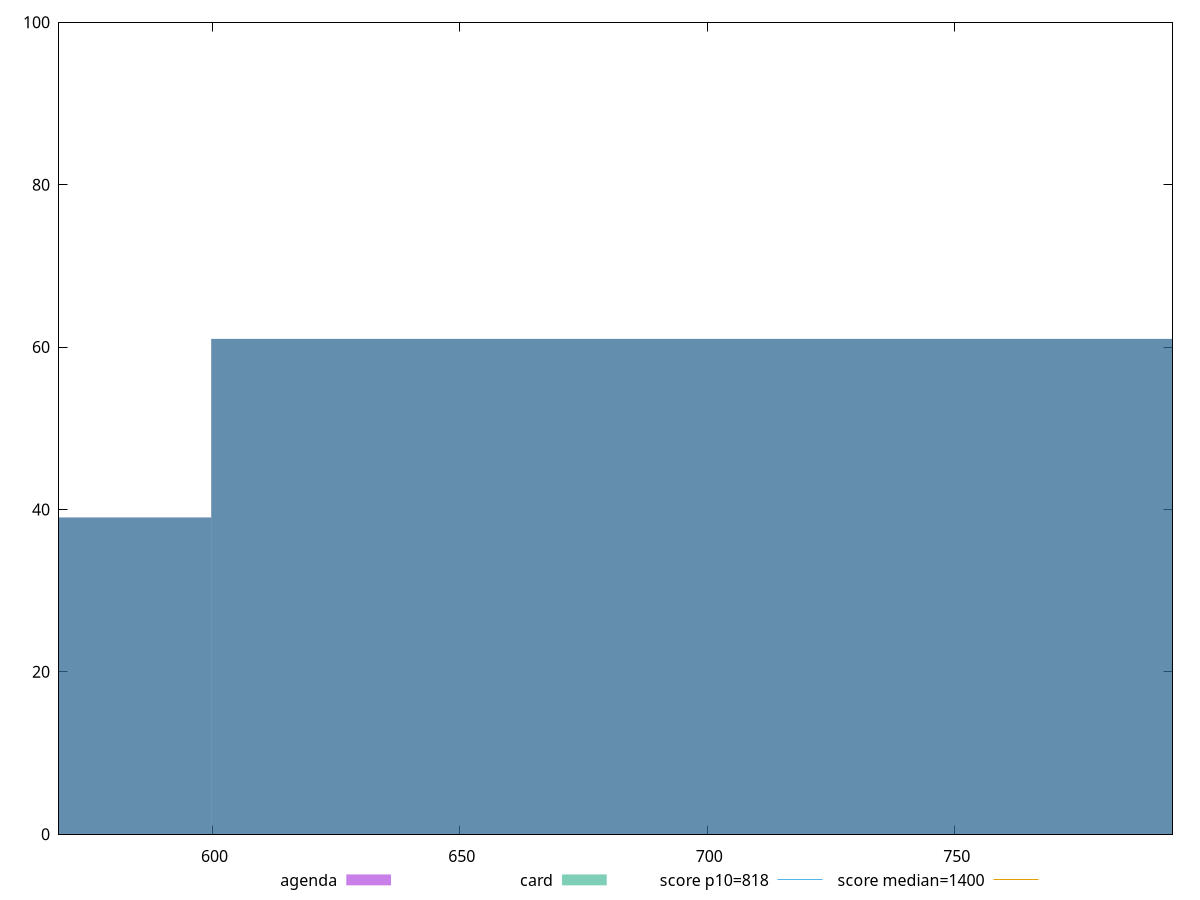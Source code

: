 reset

$agenda <<EOF
719.719411911348 61
479.81294127423195 39
EOF

$card <<EOF
479.81294127423195 39
719.719411911348 61
EOF

set key outside below
set boxwidth 239.90647063711597
set xrange [569:794]
set yrange [0:100]
set trange [0:100]
set style fill transparent solid 0.5 noborder

set parametric
set terminal svg size 640, 500 enhanced background rgb 'white'
set output "reports/report_00028_2021-02-24T12-49-42.674Z/dom-size/comparison/histogram/1_vs_2.svg"

plot $agenda title "agenda" with boxes, \
     $card title "card" with boxes, \
     818,t title "score p10=818", \
     1400,t title "score median=1400"

reset
